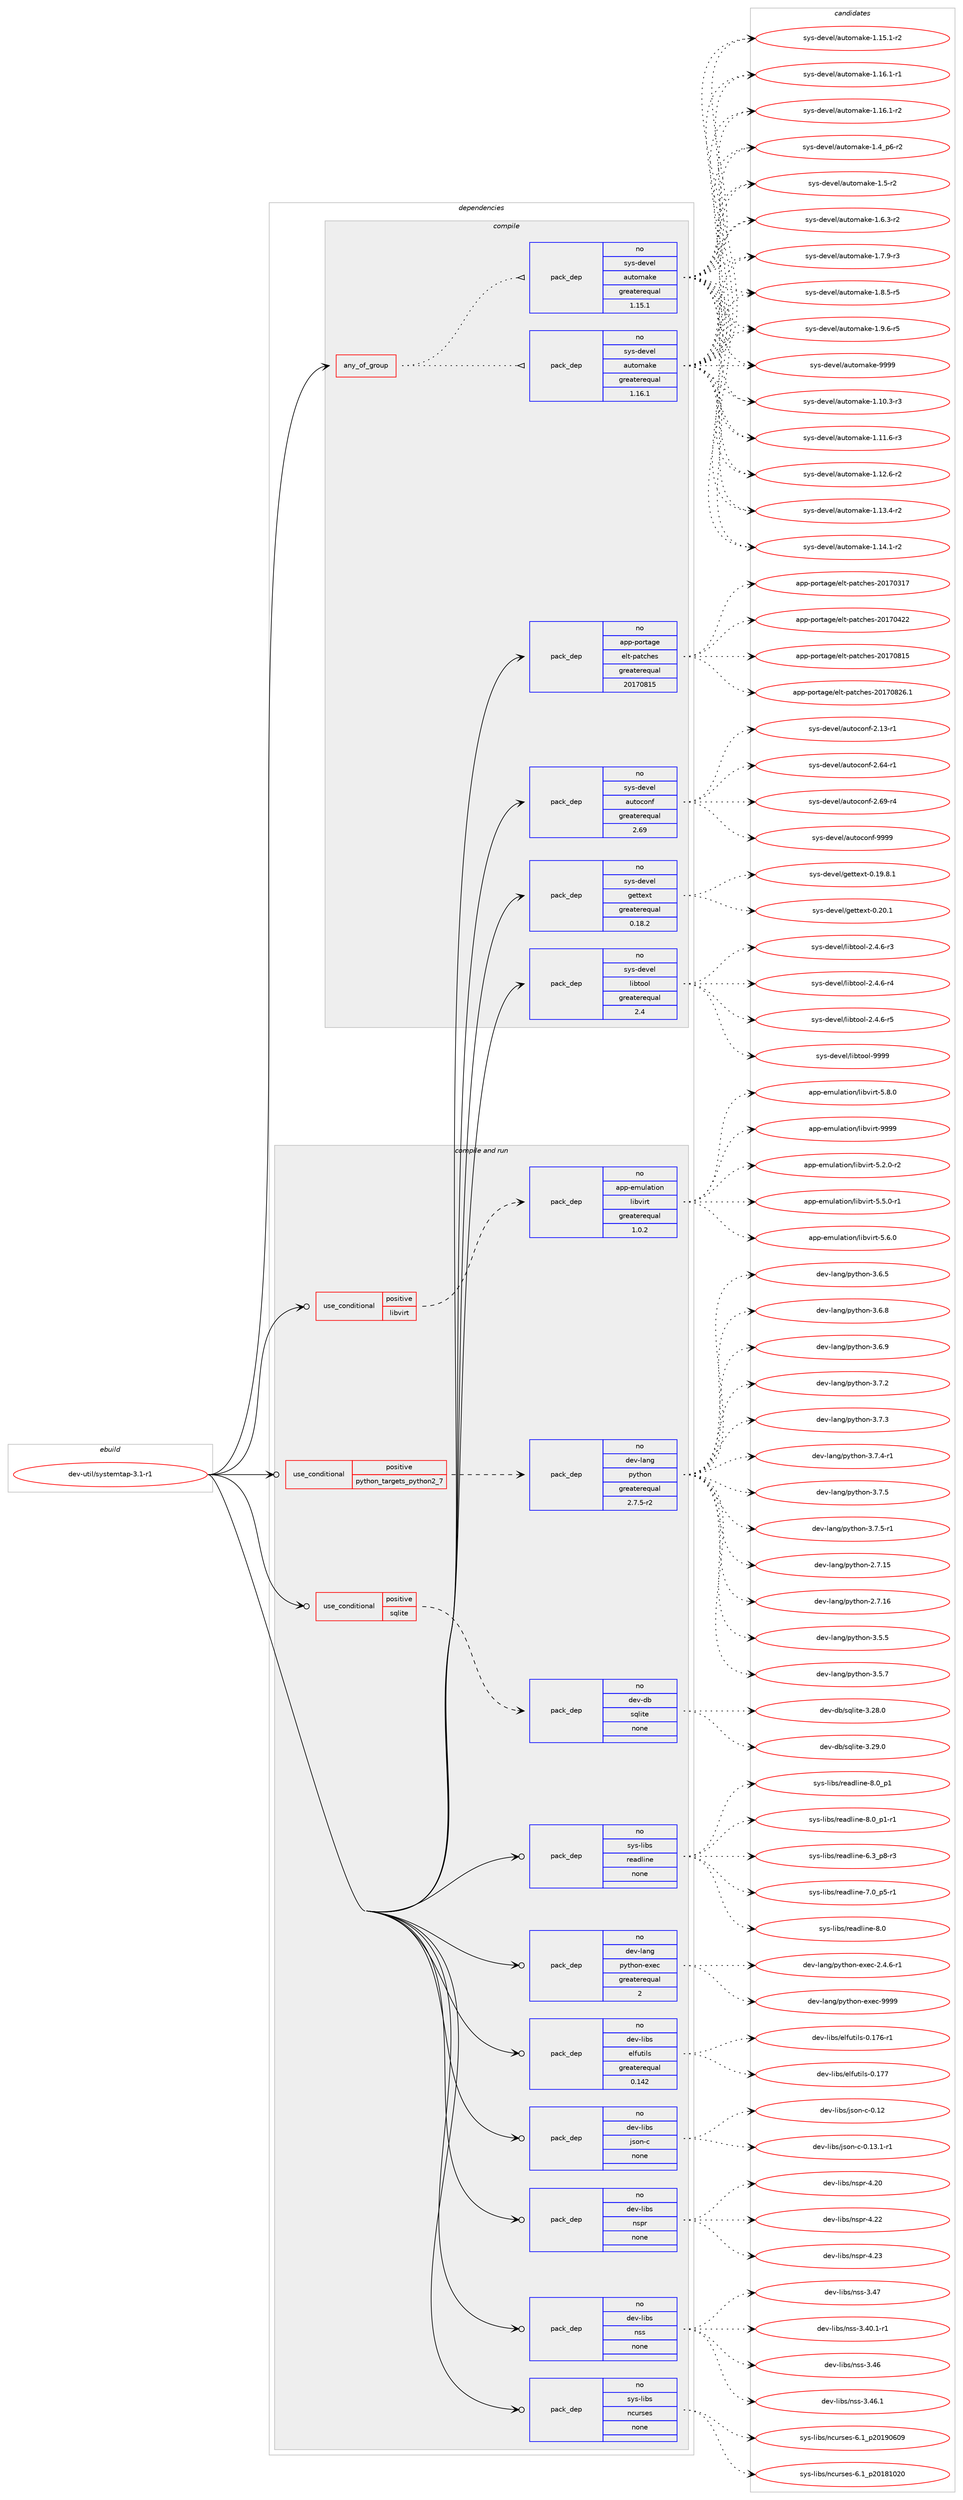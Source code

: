digraph prolog {

# *************
# Graph options
# *************

newrank=true;
concentrate=true;
compound=true;
graph [rankdir=LR,fontname=Helvetica,fontsize=10,ranksep=1.5];#, ranksep=2.5, nodesep=0.2];
edge  [arrowhead=vee];
node  [fontname=Helvetica,fontsize=10];

# **********
# The ebuild
# **********

subgraph cluster_leftcol {
color=gray;
rank=same;
label=<<i>ebuild</i>>;
id [label="dev-util/systemtap-3.1-r1", color=red, width=4, href="../dev-util/systemtap-3.1-r1.svg"];
}

# ****************
# The dependencies
# ****************

subgraph cluster_midcol {
color=gray;
label=<<i>dependencies</i>>;
subgraph cluster_compile {
fillcolor="#eeeeee";
style=filled;
label=<<i>compile</i>>;
subgraph any11820 {
dependency732500 [label=<<TABLE BORDER="0" CELLBORDER="1" CELLSPACING="0" CELLPADDING="4"><TR><TD CELLPADDING="10">any_of_group</TD></TR></TABLE>>, shape=none, color=red];subgraph pack536907 {
dependency732501 [label=<<TABLE BORDER="0" CELLBORDER="1" CELLSPACING="0" CELLPADDING="4" WIDTH="220"><TR><TD ROWSPAN="6" CELLPADDING="30">pack_dep</TD></TR><TR><TD WIDTH="110">no</TD></TR><TR><TD>sys-devel</TD></TR><TR><TD>automake</TD></TR><TR><TD>greaterequal</TD></TR><TR><TD>1.16.1</TD></TR></TABLE>>, shape=none, color=blue];
}
dependency732500:e -> dependency732501:w [weight=20,style="dotted",arrowhead="oinv"];
subgraph pack536908 {
dependency732502 [label=<<TABLE BORDER="0" CELLBORDER="1" CELLSPACING="0" CELLPADDING="4" WIDTH="220"><TR><TD ROWSPAN="6" CELLPADDING="30">pack_dep</TD></TR><TR><TD WIDTH="110">no</TD></TR><TR><TD>sys-devel</TD></TR><TR><TD>automake</TD></TR><TR><TD>greaterequal</TD></TR><TR><TD>1.15.1</TD></TR></TABLE>>, shape=none, color=blue];
}
dependency732500:e -> dependency732502:w [weight=20,style="dotted",arrowhead="oinv"];
}
id:e -> dependency732500:w [weight=20,style="solid",arrowhead="vee"];
subgraph pack536909 {
dependency732503 [label=<<TABLE BORDER="0" CELLBORDER="1" CELLSPACING="0" CELLPADDING="4" WIDTH="220"><TR><TD ROWSPAN="6" CELLPADDING="30">pack_dep</TD></TR><TR><TD WIDTH="110">no</TD></TR><TR><TD>app-portage</TD></TR><TR><TD>elt-patches</TD></TR><TR><TD>greaterequal</TD></TR><TR><TD>20170815</TD></TR></TABLE>>, shape=none, color=blue];
}
id:e -> dependency732503:w [weight=20,style="solid",arrowhead="vee"];
subgraph pack536910 {
dependency732504 [label=<<TABLE BORDER="0" CELLBORDER="1" CELLSPACING="0" CELLPADDING="4" WIDTH="220"><TR><TD ROWSPAN="6" CELLPADDING="30">pack_dep</TD></TR><TR><TD WIDTH="110">no</TD></TR><TR><TD>sys-devel</TD></TR><TR><TD>autoconf</TD></TR><TR><TD>greaterequal</TD></TR><TR><TD>2.69</TD></TR></TABLE>>, shape=none, color=blue];
}
id:e -> dependency732504:w [weight=20,style="solid",arrowhead="vee"];
subgraph pack536911 {
dependency732505 [label=<<TABLE BORDER="0" CELLBORDER="1" CELLSPACING="0" CELLPADDING="4" WIDTH="220"><TR><TD ROWSPAN="6" CELLPADDING="30">pack_dep</TD></TR><TR><TD WIDTH="110">no</TD></TR><TR><TD>sys-devel</TD></TR><TR><TD>gettext</TD></TR><TR><TD>greaterequal</TD></TR><TR><TD>0.18.2</TD></TR></TABLE>>, shape=none, color=blue];
}
id:e -> dependency732505:w [weight=20,style="solid",arrowhead="vee"];
subgraph pack536912 {
dependency732506 [label=<<TABLE BORDER="0" CELLBORDER="1" CELLSPACING="0" CELLPADDING="4" WIDTH="220"><TR><TD ROWSPAN="6" CELLPADDING="30">pack_dep</TD></TR><TR><TD WIDTH="110">no</TD></TR><TR><TD>sys-devel</TD></TR><TR><TD>libtool</TD></TR><TR><TD>greaterequal</TD></TR><TR><TD>2.4</TD></TR></TABLE>>, shape=none, color=blue];
}
id:e -> dependency732506:w [weight=20,style="solid",arrowhead="vee"];
}
subgraph cluster_compileandrun {
fillcolor="#eeeeee";
style=filled;
label=<<i>compile and run</i>>;
subgraph cond183394 {
dependency732507 [label=<<TABLE BORDER="0" CELLBORDER="1" CELLSPACING="0" CELLPADDING="4"><TR><TD ROWSPAN="3" CELLPADDING="10">use_conditional</TD></TR><TR><TD>positive</TD></TR><TR><TD>libvirt</TD></TR></TABLE>>, shape=none, color=red];
subgraph pack536913 {
dependency732508 [label=<<TABLE BORDER="0" CELLBORDER="1" CELLSPACING="0" CELLPADDING="4" WIDTH="220"><TR><TD ROWSPAN="6" CELLPADDING="30">pack_dep</TD></TR><TR><TD WIDTH="110">no</TD></TR><TR><TD>app-emulation</TD></TR><TR><TD>libvirt</TD></TR><TR><TD>greaterequal</TD></TR><TR><TD>1.0.2</TD></TR></TABLE>>, shape=none, color=blue];
}
dependency732507:e -> dependency732508:w [weight=20,style="dashed",arrowhead="vee"];
}
id:e -> dependency732507:w [weight=20,style="solid",arrowhead="odotvee"];
subgraph cond183395 {
dependency732509 [label=<<TABLE BORDER="0" CELLBORDER="1" CELLSPACING="0" CELLPADDING="4"><TR><TD ROWSPAN="3" CELLPADDING="10">use_conditional</TD></TR><TR><TD>positive</TD></TR><TR><TD>python_targets_python2_7</TD></TR></TABLE>>, shape=none, color=red];
subgraph pack536914 {
dependency732510 [label=<<TABLE BORDER="0" CELLBORDER="1" CELLSPACING="0" CELLPADDING="4" WIDTH="220"><TR><TD ROWSPAN="6" CELLPADDING="30">pack_dep</TD></TR><TR><TD WIDTH="110">no</TD></TR><TR><TD>dev-lang</TD></TR><TR><TD>python</TD></TR><TR><TD>greaterequal</TD></TR><TR><TD>2.7.5-r2</TD></TR></TABLE>>, shape=none, color=blue];
}
dependency732509:e -> dependency732510:w [weight=20,style="dashed",arrowhead="vee"];
}
id:e -> dependency732509:w [weight=20,style="solid",arrowhead="odotvee"];
subgraph cond183396 {
dependency732511 [label=<<TABLE BORDER="0" CELLBORDER="1" CELLSPACING="0" CELLPADDING="4"><TR><TD ROWSPAN="3" CELLPADDING="10">use_conditional</TD></TR><TR><TD>positive</TD></TR><TR><TD>sqlite</TD></TR></TABLE>>, shape=none, color=red];
subgraph pack536915 {
dependency732512 [label=<<TABLE BORDER="0" CELLBORDER="1" CELLSPACING="0" CELLPADDING="4" WIDTH="220"><TR><TD ROWSPAN="6" CELLPADDING="30">pack_dep</TD></TR><TR><TD WIDTH="110">no</TD></TR><TR><TD>dev-db</TD></TR><TR><TD>sqlite</TD></TR><TR><TD>none</TD></TR><TR><TD></TD></TR></TABLE>>, shape=none, color=blue];
}
dependency732511:e -> dependency732512:w [weight=20,style="dashed",arrowhead="vee"];
}
id:e -> dependency732511:w [weight=20,style="solid",arrowhead="odotvee"];
subgraph pack536916 {
dependency732513 [label=<<TABLE BORDER="0" CELLBORDER="1" CELLSPACING="0" CELLPADDING="4" WIDTH="220"><TR><TD ROWSPAN="6" CELLPADDING="30">pack_dep</TD></TR><TR><TD WIDTH="110">no</TD></TR><TR><TD>dev-lang</TD></TR><TR><TD>python-exec</TD></TR><TR><TD>greaterequal</TD></TR><TR><TD>2</TD></TR></TABLE>>, shape=none, color=blue];
}
id:e -> dependency732513:w [weight=20,style="solid",arrowhead="odotvee"];
subgraph pack536917 {
dependency732514 [label=<<TABLE BORDER="0" CELLBORDER="1" CELLSPACING="0" CELLPADDING="4" WIDTH="220"><TR><TD ROWSPAN="6" CELLPADDING="30">pack_dep</TD></TR><TR><TD WIDTH="110">no</TD></TR><TR><TD>dev-libs</TD></TR><TR><TD>elfutils</TD></TR><TR><TD>greaterequal</TD></TR><TR><TD>0.142</TD></TR></TABLE>>, shape=none, color=blue];
}
id:e -> dependency732514:w [weight=20,style="solid",arrowhead="odotvee"];
subgraph pack536918 {
dependency732515 [label=<<TABLE BORDER="0" CELLBORDER="1" CELLSPACING="0" CELLPADDING="4" WIDTH="220"><TR><TD ROWSPAN="6" CELLPADDING="30">pack_dep</TD></TR><TR><TD WIDTH="110">no</TD></TR><TR><TD>dev-libs</TD></TR><TR><TD>json-c</TD></TR><TR><TD>none</TD></TR><TR><TD></TD></TR></TABLE>>, shape=none, color=blue];
}
id:e -> dependency732515:w [weight=20,style="solid",arrowhead="odotvee"];
subgraph pack536919 {
dependency732516 [label=<<TABLE BORDER="0" CELLBORDER="1" CELLSPACING="0" CELLPADDING="4" WIDTH="220"><TR><TD ROWSPAN="6" CELLPADDING="30">pack_dep</TD></TR><TR><TD WIDTH="110">no</TD></TR><TR><TD>dev-libs</TD></TR><TR><TD>nspr</TD></TR><TR><TD>none</TD></TR><TR><TD></TD></TR></TABLE>>, shape=none, color=blue];
}
id:e -> dependency732516:w [weight=20,style="solid",arrowhead="odotvee"];
subgraph pack536920 {
dependency732517 [label=<<TABLE BORDER="0" CELLBORDER="1" CELLSPACING="0" CELLPADDING="4" WIDTH="220"><TR><TD ROWSPAN="6" CELLPADDING="30">pack_dep</TD></TR><TR><TD WIDTH="110">no</TD></TR><TR><TD>dev-libs</TD></TR><TR><TD>nss</TD></TR><TR><TD>none</TD></TR><TR><TD></TD></TR></TABLE>>, shape=none, color=blue];
}
id:e -> dependency732517:w [weight=20,style="solid",arrowhead="odotvee"];
subgraph pack536921 {
dependency732518 [label=<<TABLE BORDER="0" CELLBORDER="1" CELLSPACING="0" CELLPADDING="4" WIDTH="220"><TR><TD ROWSPAN="6" CELLPADDING="30">pack_dep</TD></TR><TR><TD WIDTH="110">no</TD></TR><TR><TD>sys-libs</TD></TR><TR><TD>ncurses</TD></TR><TR><TD>none</TD></TR><TR><TD></TD></TR></TABLE>>, shape=none, color=blue];
}
id:e -> dependency732518:w [weight=20,style="solid",arrowhead="odotvee"];
subgraph pack536922 {
dependency732519 [label=<<TABLE BORDER="0" CELLBORDER="1" CELLSPACING="0" CELLPADDING="4" WIDTH="220"><TR><TD ROWSPAN="6" CELLPADDING="30">pack_dep</TD></TR><TR><TD WIDTH="110">no</TD></TR><TR><TD>sys-libs</TD></TR><TR><TD>readline</TD></TR><TR><TD>none</TD></TR><TR><TD></TD></TR></TABLE>>, shape=none, color=blue];
}
id:e -> dependency732519:w [weight=20,style="solid",arrowhead="odotvee"];
}
subgraph cluster_run {
fillcolor="#eeeeee";
style=filled;
label=<<i>run</i>>;
}
}

# **************
# The candidates
# **************

subgraph cluster_choices {
rank=same;
color=gray;
label=<<i>candidates</i>>;

subgraph choice536907 {
color=black;
nodesep=1;
choice11512111545100101118101108479711711611110997107101454946494846514511451 [label="sys-devel/automake-1.10.3-r3", color=red, width=4,href="../sys-devel/automake-1.10.3-r3.svg"];
choice11512111545100101118101108479711711611110997107101454946494946544511451 [label="sys-devel/automake-1.11.6-r3", color=red, width=4,href="../sys-devel/automake-1.11.6-r3.svg"];
choice11512111545100101118101108479711711611110997107101454946495046544511450 [label="sys-devel/automake-1.12.6-r2", color=red, width=4,href="../sys-devel/automake-1.12.6-r2.svg"];
choice11512111545100101118101108479711711611110997107101454946495146524511450 [label="sys-devel/automake-1.13.4-r2", color=red, width=4,href="../sys-devel/automake-1.13.4-r2.svg"];
choice11512111545100101118101108479711711611110997107101454946495246494511450 [label="sys-devel/automake-1.14.1-r2", color=red, width=4,href="../sys-devel/automake-1.14.1-r2.svg"];
choice11512111545100101118101108479711711611110997107101454946495346494511450 [label="sys-devel/automake-1.15.1-r2", color=red, width=4,href="../sys-devel/automake-1.15.1-r2.svg"];
choice11512111545100101118101108479711711611110997107101454946495446494511449 [label="sys-devel/automake-1.16.1-r1", color=red, width=4,href="../sys-devel/automake-1.16.1-r1.svg"];
choice11512111545100101118101108479711711611110997107101454946495446494511450 [label="sys-devel/automake-1.16.1-r2", color=red, width=4,href="../sys-devel/automake-1.16.1-r2.svg"];
choice115121115451001011181011084797117116111109971071014549465295112544511450 [label="sys-devel/automake-1.4_p6-r2", color=red, width=4,href="../sys-devel/automake-1.4_p6-r2.svg"];
choice11512111545100101118101108479711711611110997107101454946534511450 [label="sys-devel/automake-1.5-r2", color=red, width=4,href="../sys-devel/automake-1.5-r2.svg"];
choice115121115451001011181011084797117116111109971071014549465446514511450 [label="sys-devel/automake-1.6.3-r2", color=red, width=4,href="../sys-devel/automake-1.6.3-r2.svg"];
choice115121115451001011181011084797117116111109971071014549465546574511451 [label="sys-devel/automake-1.7.9-r3", color=red, width=4,href="../sys-devel/automake-1.7.9-r3.svg"];
choice115121115451001011181011084797117116111109971071014549465646534511453 [label="sys-devel/automake-1.8.5-r5", color=red, width=4,href="../sys-devel/automake-1.8.5-r5.svg"];
choice115121115451001011181011084797117116111109971071014549465746544511453 [label="sys-devel/automake-1.9.6-r5", color=red, width=4,href="../sys-devel/automake-1.9.6-r5.svg"];
choice115121115451001011181011084797117116111109971071014557575757 [label="sys-devel/automake-9999", color=red, width=4,href="../sys-devel/automake-9999.svg"];
dependency732501:e -> choice11512111545100101118101108479711711611110997107101454946494846514511451:w [style=dotted,weight="100"];
dependency732501:e -> choice11512111545100101118101108479711711611110997107101454946494946544511451:w [style=dotted,weight="100"];
dependency732501:e -> choice11512111545100101118101108479711711611110997107101454946495046544511450:w [style=dotted,weight="100"];
dependency732501:e -> choice11512111545100101118101108479711711611110997107101454946495146524511450:w [style=dotted,weight="100"];
dependency732501:e -> choice11512111545100101118101108479711711611110997107101454946495246494511450:w [style=dotted,weight="100"];
dependency732501:e -> choice11512111545100101118101108479711711611110997107101454946495346494511450:w [style=dotted,weight="100"];
dependency732501:e -> choice11512111545100101118101108479711711611110997107101454946495446494511449:w [style=dotted,weight="100"];
dependency732501:e -> choice11512111545100101118101108479711711611110997107101454946495446494511450:w [style=dotted,weight="100"];
dependency732501:e -> choice115121115451001011181011084797117116111109971071014549465295112544511450:w [style=dotted,weight="100"];
dependency732501:e -> choice11512111545100101118101108479711711611110997107101454946534511450:w [style=dotted,weight="100"];
dependency732501:e -> choice115121115451001011181011084797117116111109971071014549465446514511450:w [style=dotted,weight="100"];
dependency732501:e -> choice115121115451001011181011084797117116111109971071014549465546574511451:w [style=dotted,weight="100"];
dependency732501:e -> choice115121115451001011181011084797117116111109971071014549465646534511453:w [style=dotted,weight="100"];
dependency732501:e -> choice115121115451001011181011084797117116111109971071014549465746544511453:w [style=dotted,weight="100"];
dependency732501:e -> choice115121115451001011181011084797117116111109971071014557575757:w [style=dotted,weight="100"];
}
subgraph choice536908 {
color=black;
nodesep=1;
choice11512111545100101118101108479711711611110997107101454946494846514511451 [label="sys-devel/automake-1.10.3-r3", color=red, width=4,href="../sys-devel/automake-1.10.3-r3.svg"];
choice11512111545100101118101108479711711611110997107101454946494946544511451 [label="sys-devel/automake-1.11.6-r3", color=red, width=4,href="../sys-devel/automake-1.11.6-r3.svg"];
choice11512111545100101118101108479711711611110997107101454946495046544511450 [label="sys-devel/automake-1.12.6-r2", color=red, width=4,href="../sys-devel/automake-1.12.6-r2.svg"];
choice11512111545100101118101108479711711611110997107101454946495146524511450 [label="sys-devel/automake-1.13.4-r2", color=red, width=4,href="../sys-devel/automake-1.13.4-r2.svg"];
choice11512111545100101118101108479711711611110997107101454946495246494511450 [label="sys-devel/automake-1.14.1-r2", color=red, width=4,href="../sys-devel/automake-1.14.1-r2.svg"];
choice11512111545100101118101108479711711611110997107101454946495346494511450 [label="sys-devel/automake-1.15.1-r2", color=red, width=4,href="../sys-devel/automake-1.15.1-r2.svg"];
choice11512111545100101118101108479711711611110997107101454946495446494511449 [label="sys-devel/automake-1.16.1-r1", color=red, width=4,href="../sys-devel/automake-1.16.1-r1.svg"];
choice11512111545100101118101108479711711611110997107101454946495446494511450 [label="sys-devel/automake-1.16.1-r2", color=red, width=4,href="../sys-devel/automake-1.16.1-r2.svg"];
choice115121115451001011181011084797117116111109971071014549465295112544511450 [label="sys-devel/automake-1.4_p6-r2", color=red, width=4,href="../sys-devel/automake-1.4_p6-r2.svg"];
choice11512111545100101118101108479711711611110997107101454946534511450 [label="sys-devel/automake-1.5-r2", color=red, width=4,href="../sys-devel/automake-1.5-r2.svg"];
choice115121115451001011181011084797117116111109971071014549465446514511450 [label="sys-devel/automake-1.6.3-r2", color=red, width=4,href="../sys-devel/automake-1.6.3-r2.svg"];
choice115121115451001011181011084797117116111109971071014549465546574511451 [label="sys-devel/automake-1.7.9-r3", color=red, width=4,href="../sys-devel/automake-1.7.9-r3.svg"];
choice115121115451001011181011084797117116111109971071014549465646534511453 [label="sys-devel/automake-1.8.5-r5", color=red, width=4,href="../sys-devel/automake-1.8.5-r5.svg"];
choice115121115451001011181011084797117116111109971071014549465746544511453 [label="sys-devel/automake-1.9.6-r5", color=red, width=4,href="../sys-devel/automake-1.9.6-r5.svg"];
choice115121115451001011181011084797117116111109971071014557575757 [label="sys-devel/automake-9999", color=red, width=4,href="../sys-devel/automake-9999.svg"];
dependency732502:e -> choice11512111545100101118101108479711711611110997107101454946494846514511451:w [style=dotted,weight="100"];
dependency732502:e -> choice11512111545100101118101108479711711611110997107101454946494946544511451:w [style=dotted,weight="100"];
dependency732502:e -> choice11512111545100101118101108479711711611110997107101454946495046544511450:w [style=dotted,weight="100"];
dependency732502:e -> choice11512111545100101118101108479711711611110997107101454946495146524511450:w [style=dotted,weight="100"];
dependency732502:e -> choice11512111545100101118101108479711711611110997107101454946495246494511450:w [style=dotted,weight="100"];
dependency732502:e -> choice11512111545100101118101108479711711611110997107101454946495346494511450:w [style=dotted,weight="100"];
dependency732502:e -> choice11512111545100101118101108479711711611110997107101454946495446494511449:w [style=dotted,weight="100"];
dependency732502:e -> choice11512111545100101118101108479711711611110997107101454946495446494511450:w [style=dotted,weight="100"];
dependency732502:e -> choice115121115451001011181011084797117116111109971071014549465295112544511450:w [style=dotted,weight="100"];
dependency732502:e -> choice11512111545100101118101108479711711611110997107101454946534511450:w [style=dotted,weight="100"];
dependency732502:e -> choice115121115451001011181011084797117116111109971071014549465446514511450:w [style=dotted,weight="100"];
dependency732502:e -> choice115121115451001011181011084797117116111109971071014549465546574511451:w [style=dotted,weight="100"];
dependency732502:e -> choice115121115451001011181011084797117116111109971071014549465646534511453:w [style=dotted,weight="100"];
dependency732502:e -> choice115121115451001011181011084797117116111109971071014549465746544511453:w [style=dotted,weight="100"];
dependency732502:e -> choice115121115451001011181011084797117116111109971071014557575757:w [style=dotted,weight="100"];
}
subgraph choice536909 {
color=black;
nodesep=1;
choice97112112451121111141169710310147101108116451129711699104101115455048495548514955 [label="app-portage/elt-patches-20170317", color=red, width=4,href="../app-portage/elt-patches-20170317.svg"];
choice97112112451121111141169710310147101108116451129711699104101115455048495548525050 [label="app-portage/elt-patches-20170422", color=red, width=4,href="../app-portage/elt-patches-20170422.svg"];
choice97112112451121111141169710310147101108116451129711699104101115455048495548564953 [label="app-portage/elt-patches-20170815", color=red, width=4,href="../app-portage/elt-patches-20170815.svg"];
choice971121124511211111411697103101471011081164511297116991041011154550484955485650544649 [label="app-portage/elt-patches-20170826.1", color=red, width=4,href="../app-portage/elt-patches-20170826.1.svg"];
dependency732503:e -> choice97112112451121111141169710310147101108116451129711699104101115455048495548514955:w [style=dotted,weight="100"];
dependency732503:e -> choice97112112451121111141169710310147101108116451129711699104101115455048495548525050:w [style=dotted,weight="100"];
dependency732503:e -> choice97112112451121111141169710310147101108116451129711699104101115455048495548564953:w [style=dotted,weight="100"];
dependency732503:e -> choice971121124511211111411697103101471011081164511297116991041011154550484955485650544649:w [style=dotted,weight="100"];
}
subgraph choice536910 {
color=black;
nodesep=1;
choice1151211154510010111810110847971171161119911111010245504649514511449 [label="sys-devel/autoconf-2.13-r1", color=red, width=4,href="../sys-devel/autoconf-2.13-r1.svg"];
choice1151211154510010111810110847971171161119911111010245504654524511449 [label="sys-devel/autoconf-2.64-r1", color=red, width=4,href="../sys-devel/autoconf-2.64-r1.svg"];
choice1151211154510010111810110847971171161119911111010245504654574511452 [label="sys-devel/autoconf-2.69-r4", color=red, width=4,href="../sys-devel/autoconf-2.69-r4.svg"];
choice115121115451001011181011084797117116111991111101024557575757 [label="sys-devel/autoconf-9999", color=red, width=4,href="../sys-devel/autoconf-9999.svg"];
dependency732504:e -> choice1151211154510010111810110847971171161119911111010245504649514511449:w [style=dotted,weight="100"];
dependency732504:e -> choice1151211154510010111810110847971171161119911111010245504654524511449:w [style=dotted,weight="100"];
dependency732504:e -> choice1151211154510010111810110847971171161119911111010245504654574511452:w [style=dotted,weight="100"];
dependency732504:e -> choice115121115451001011181011084797117116111991111101024557575757:w [style=dotted,weight="100"];
}
subgraph choice536911 {
color=black;
nodesep=1;
choice1151211154510010111810110847103101116116101120116454846495746564649 [label="sys-devel/gettext-0.19.8.1", color=red, width=4,href="../sys-devel/gettext-0.19.8.1.svg"];
choice115121115451001011181011084710310111611610112011645484650484649 [label="sys-devel/gettext-0.20.1", color=red, width=4,href="../sys-devel/gettext-0.20.1.svg"];
dependency732505:e -> choice1151211154510010111810110847103101116116101120116454846495746564649:w [style=dotted,weight="100"];
dependency732505:e -> choice115121115451001011181011084710310111611610112011645484650484649:w [style=dotted,weight="100"];
}
subgraph choice536912 {
color=black;
nodesep=1;
choice1151211154510010111810110847108105981161111111084550465246544511451 [label="sys-devel/libtool-2.4.6-r3", color=red, width=4,href="../sys-devel/libtool-2.4.6-r3.svg"];
choice1151211154510010111810110847108105981161111111084550465246544511452 [label="sys-devel/libtool-2.4.6-r4", color=red, width=4,href="../sys-devel/libtool-2.4.6-r4.svg"];
choice1151211154510010111810110847108105981161111111084550465246544511453 [label="sys-devel/libtool-2.4.6-r5", color=red, width=4,href="../sys-devel/libtool-2.4.6-r5.svg"];
choice1151211154510010111810110847108105981161111111084557575757 [label="sys-devel/libtool-9999", color=red, width=4,href="../sys-devel/libtool-9999.svg"];
dependency732506:e -> choice1151211154510010111810110847108105981161111111084550465246544511451:w [style=dotted,weight="100"];
dependency732506:e -> choice1151211154510010111810110847108105981161111111084550465246544511452:w [style=dotted,weight="100"];
dependency732506:e -> choice1151211154510010111810110847108105981161111111084550465246544511453:w [style=dotted,weight="100"];
dependency732506:e -> choice1151211154510010111810110847108105981161111111084557575757:w [style=dotted,weight="100"];
}
subgraph choice536913 {
color=black;
nodesep=1;
choice97112112451011091171089711610511111047108105981181051141164553465046484511450 [label="app-emulation/libvirt-5.2.0-r2", color=red, width=4,href="../app-emulation/libvirt-5.2.0-r2.svg"];
choice97112112451011091171089711610511111047108105981181051141164553465346484511449 [label="app-emulation/libvirt-5.5.0-r1", color=red, width=4,href="../app-emulation/libvirt-5.5.0-r1.svg"];
choice9711211245101109117108971161051111104710810598118105114116455346544648 [label="app-emulation/libvirt-5.6.0", color=red, width=4,href="../app-emulation/libvirt-5.6.0.svg"];
choice9711211245101109117108971161051111104710810598118105114116455346564648 [label="app-emulation/libvirt-5.8.0", color=red, width=4,href="../app-emulation/libvirt-5.8.0.svg"];
choice97112112451011091171089711610511111047108105981181051141164557575757 [label="app-emulation/libvirt-9999", color=red, width=4,href="../app-emulation/libvirt-9999.svg"];
dependency732508:e -> choice97112112451011091171089711610511111047108105981181051141164553465046484511450:w [style=dotted,weight="100"];
dependency732508:e -> choice97112112451011091171089711610511111047108105981181051141164553465346484511449:w [style=dotted,weight="100"];
dependency732508:e -> choice9711211245101109117108971161051111104710810598118105114116455346544648:w [style=dotted,weight="100"];
dependency732508:e -> choice9711211245101109117108971161051111104710810598118105114116455346564648:w [style=dotted,weight="100"];
dependency732508:e -> choice97112112451011091171089711610511111047108105981181051141164557575757:w [style=dotted,weight="100"];
}
subgraph choice536914 {
color=black;
nodesep=1;
choice10010111845108971101034711212111610411111045504655464953 [label="dev-lang/python-2.7.15", color=red, width=4,href="../dev-lang/python-2.7.15.svg"];
choice10010111845108971101034711212111610411111045504655464954 [label="dev-lang/python-2.7.16", color=red, width=4,href="../dev-lang/python-2.7.16.svg"];
choice100101118451089711010347112121116104111110455146534653 [label="dev-lang/python-3.5.5", color=red, width=4,href="../dev-lang/python-3.5.5.svg"];
choice100101118451089711010347112121116104111110455146534655 [label="dev-lang/python-3.5.7", color=red, width=4,href="../dev-lang/python-3.5.7.svg"];
choice100101118451089711010347112121116104111110455146544653 [label="dev-lang/python-3.6.5", color=red, width=4,href="../dev-lang/python-3.6.5.svg"];
choice100101118451089711010347112121116104111110455146544656 [label="dev-lang/python-3.6.8", color=red, width=4,href="../dev-lang/python-3.6.8.svg"];
choice100101118451089711010347112121116104111110455146544657 [label="dev-lang/python-3.6.9", color=red, width=4,href="../dev-lang/python-3.6.9.svg"];
choice100101118451089711010347112121116104111110455146554650 [label="dev-lang/python-3.7.2", color=red, width=4,href="../dev-lang/python-3.7.2.svg"];
choice100101118451089711010347112121116104111110455146554651 [label="dev-lang/python-3.7.3", color=red, width=4,href="../dev-lang/python-3.7.3.svg"];
choice1001011184510897110103471121211161041111104551465546524511449 [label="dev-lang/python-3.7.4-r1", color=red, width=4,href="../dev-lang/python-3.7.4-r1.svg"];
choice100101118451089711010347112121116104111110455146554653 [label="dev-lang/python-3.7.5", color=red, width=4,href="../dev-lang/python-3.7.5.svg"];
choice1001011184510897110103471121211161041111104551465546534511449 [label="dev-lang/python-3.7.5-r1", color=red, width=4,href="../dev-lang/python-3.7.5-r1.svg"];
dependency732510:e -> choice10010111845108971101034711212111610411111045504655464953:w [style=dotted,weight="100"];
dependency732510:e -> choice10010111845108971101034711212111610411111045504655464954:w [style=dotted,weight="100"];
dependency732510:e -> choice100101118451089711010347112121116104111110455146534653:w [style=dotted,weight="100"];
dependency732510:e -> choice100101118451089711010347112121116104111110455146534655:w [style=dotted,weight="100"];
dependency732510:e -> choice100101118451089711010347112121116104111110455146544653:w [style=dotted,weight="100"];
dependency732510:e -> choice100101118451089711010347112121116104111110455146544656:w [style=dotted,weight="100"];
dependency732510:e -> choice100101118451089711010347112121116104111110455146544657:w [style=dotted,weight="100"];
dependency732510:e -> choice100101118451089711010347112121116104111110455146554650:w [style=dotted,weight="100"];
dependency732510:e -> choice100101118451089711010347112121116104111110455146554651:w [style=dotted,weight="100"];
dependency732510:e -> choice1001011184510897110103471121211161041111104551465546524511449:w [style=dotted,weight="100"];
dependency732510:e -> choice100101118451089711010347112121116104111110455146554653:w [style=dotted,weight="100"];
dependency732510:e -> choice1001011184510897110103471121211161041111104551465546534511449:w [style=dotted,weight="100"];
}
subgraph choice536915 {
color=black;
nodesep=1;
choice10010111845100984711511310810511610145514650564648 [label="dev-db/sqlite-3.28.0", color=red, width=4,href="../dev-db/sqlite-3.28.0.svg"];
choice10010111845100984711511310810511610145514650574648 [label="dev-db/sqlite-3.29.0", color=red, width=4,href="../dev-db/sqlite-3.29.0.svg"];
dependency732512:e -> choice10010111845100984711511310810511610145514650564648:w [style=dotted,weight="100"];
dependency732512:e -> choice10010111845100984711511310810511610145514650574648:w [style=dotted,weight="100"];
}
subgraph choice536916 {
color=black;
nodesep=1;
choice10010111845108971101034711212111610411111045101120101994550465246544511449 [label="dev-lang/python-exec-2.4.6-r1", color=red, width=4,href="../dev-lang/python-exec-2.4.6-r1.svg"];
choice10010111845108971101034711212111610411111045101120101994557575757 [label="dev-lang/python-exec-9999", color=red, width=4,href="../dev-lang/python-exec-9999.svg"];
dependency732513:e -> choice10010111845108971101034711212111610411111045101120101994550465246544511449:w [style=dotted,weight="100"];
dependency732513:e -> choice10010111845108971101034711212111610411111045101120101994557575757:w [style=dotted,weight="100"];
}
subgraph choice536917 {
color=black;
nodesep=1;
choice1001011184510810598115471011081021171161051081154548464955544511449 [label="dev-libs/elfutils-0.176-r1", color=red, width=4,href="../dev-libs/elfutils-0.176-r1.svg"];
choice100101118451081059811547101108102117116105108115454846495555 [label="dev-libs/elfutils-0.177", color=red, width=4,href="../dev-libs/elfutils-0.177.svg"];
dependency732514:e -> choice1001011184510810598115471011081021171161051081154548464955544511449:w [style=dotted,weight="100"];
dependency732514:e -> choice100101118451081059811547101108102117116105108115454846495555:w [style=dotted,weight="100"];
}
subgraph choice536918 {
color=black;
nodesep=1;
choice10010111845108105981154710611511111045994548464950 [label="dev-libs/json-c-0.12", color=red, width=4,href="../dev-libs/json-c-0.12.svg"];
choice1001011184510810598115471061151111104599454846495146494511449 [label="dev-libs/json-c-0.13.1-r1", color=red, width=4,href="../dev-libs/json-c-0.13.1-r1.svg"];
dependency732515:e -> choice10010111845108105981154710611511111045994548464950:w [style=dotted,weight="100"];
dependency732515:e -> choice1001011184510810598115471061151111104599454846495146494511449:w [style=dotted,weight="100"];
}
subgraph choice536919 {
color=black;
nodesep=1;
choice1001011184510810598115471101151121144552465048 [label="dev-libs/nspr-4.20", color=red, width=4,href="../dev-libs/nspr-4.20.svg"];
choice1001011184510810598115471101151121144552465050 [label="dev-libs/nspr-4.22", color=red, width=4,href="../dev-libs/nspr-4.22.svg"];
choice1001011184510810598115471101151121144552465051 [label="dev-libs/nspr-4.23", color=red, width=4,href="../dev-libs/nspr-4.23.svg"];
dependency732516:e -> choice1001011184510810598115471101151121144552465048:w [style=dotted,weight="100"];
dependency732516:e -> choice1001011184510810598115471101151121144552465050:w [style=dotted,weight="100"];
dependency732516:e -> choice1001011184510810598115471101151121144552465051:w [style=dotted,weight="100"];
}
subgraph choice536920 {
color=black;
nodesep=1;
choice100101118451081059811547110115115455146524846494511449 [label="dev-libs/nss-3.40.1-r1", color=red, width=4,href="../dev-libs/nss-3.40.1-r1.svg"];
choice1001011184510810598115471101151154551465254 [label="dev-libs/nss-3.46", color=red, width=4,href="../dev-libs/nss-3.46.svg"];
choice10010111845108105981154711011511545514652544649 [label="dev-libs/nss-3.46.1", color=red, width=4,href="../dev-libs/nss-3.46.1.svg"];
choice1001011184510810598115471101151154551465255 [label="dev-libs/nss-3.47", color=red, width=4,href="../dev-libs/nss-3.47.svg"];
dependency732517:e -> choice100101118451081059811547110115115455146524846494511449:w [style=dotted,weight="100"];
dependency732517:e -> choice1001011184510810598115471101151154551465254:w [style=dotted,weight="100"];
dependency732517:e -> choice10010111845108105981154711011511545514652544649:w [style=dotted,weight="100"];
dependency732517:e -> choice1001011184510810598115471101151154551465255:w [style=dotted,weight="100"];
}
subgraph choice536921 {
color=black;
nodesep=1;
choice1151211154510810598115471109911711411510111545544649951125048495649485048 [label="sys-libs/ncurses-6.1_p20181020", color=red, width=4,href="../sys-libs/ncurses-6.1_p20181020.svg"];
choice1151211154510810598115471109911711411510111545544649951125048495748544857 [label="sys-libs/ncurses-6.1_p20190609", color=red, width=4,href="../sys-libs/ncurses-6.1_p20190609.svg"];
dependency732518:e -> choice1151211154510810598115471109911711411510111545544649951125048495649485048:w [style=dotted,weight="100"];
dependency732518:e -> choice1151211154510810598115471109911711411510111545544649951125048495748544857:w [style=dotted,weight="100"];
}
subgraph choice536922 {
color=black;
nodesep=1;
choice115121115451081059811547114101971001081051101014554465195112564511451 [label="sys-libs/readline-6.3_p8-r3", color=red, width=4,href="../sys-libs/readline-6.3_p8-r3.svg"];
choice115121115451081059811547114101971001081051101014555464895112534511449 [label="sys-libs/readline-7.0_p5-r1", color=red, width=4,href="../sys-libs/readline-7.0_p5-r1.svg"];
choice1151211154510810598115471141019710010810511010145564648 [label="sys-libs/readline-8.0", color=red, width=4,href="../sys-libs/readline-8.0.svg"];
choice11512111545108105981154711410197100108105110101455646489511249 [label="sys-libs/readline-8.0_p1", color=red, width=4,href="../sys-libs/readline-8.0_p1.svg"];
choice115121115451081059811547114101971001081051101014556464895112494511449 [label="sys-libs/readline-8.0_p1-r1", color=red, width=4,href="../sys-libs/readline-8.0_p1-r1.svg"];
dependency732519:e -> choice115121115451081059811547114101971001081051101014554465195112564511451:w [style=dotted,weight="100"];
dependency732519:e -> choice115121115451081059811547114101971001081051101014555464895112534511449:w [style=dotted,weight="100"];
dependency732519:e -> choice1151211154510810598115471141019710010810511010145564648:w [style=dotted,weight="100"];
dependency732519:e -> choice11512111545108105981154711410197100108105110101455646489511249:w [style=dotted,weight="100"];
dependency732519:e -> choice115121115451081059811547114101971001081051101014556464895112494511449:w [style=dotted,weight="100"];
}
}

}
